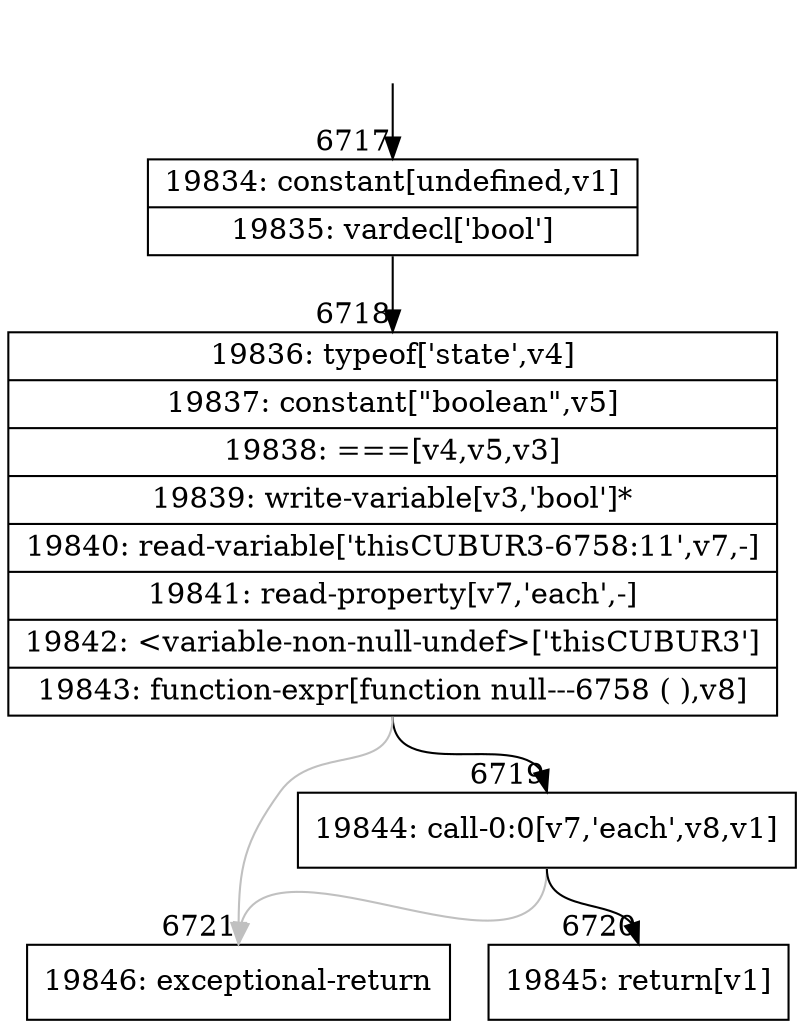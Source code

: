 digraph {
rankdir="TD"
BB_entry424[shape=none,label=""];
BB_entry424 -> BB6717 [tailport=s, headport=n, headlabel="    6717"]
BB6717 [shape=record label="{19834: constant[undefined,v1]|19835: vardecl['bool']}" ] 
BB6717 -> BB6718 [tailport=s, headport=n, headlabel="      6718"]
BB6718 [shape=record label="{19836: typeof['state',v4]|19837: constant[\"boolean\",v5]|19838: ===[v4,v5,v3]|19839: write-variable[v3,'bool']*|19840: read-variable['thisCUBUR3-6758:11',v7,-]|19841: read-property[v7,'each',-]|19842: \<variable-non-null-undef\>['thisCUBUR3']|19843: function-expr[function null---6758 ( ),v8]}" ] 
BB6718 -> BB6719 [tailport=s, headport=n, headlabel="      6719"]
BB6718 -> BB6721 [tailport=s, headport=n, color=gray, headlabel="      6721"]
BB6719 [shape=record label="{19844: call-0:0[v7,'each',v8,v1]}" ] 
BB6719 -> BB6720 [tailport=s, headport=n, headlabel="      6720"]
BB6719 -> BB6721 [tailport=s, headport=n, color=gray]
BB6720 [shape=record label="{19845: return[v1]}" ] 
BB6721 [shape=record label="{19846: exceptional-return}" ] 
}
